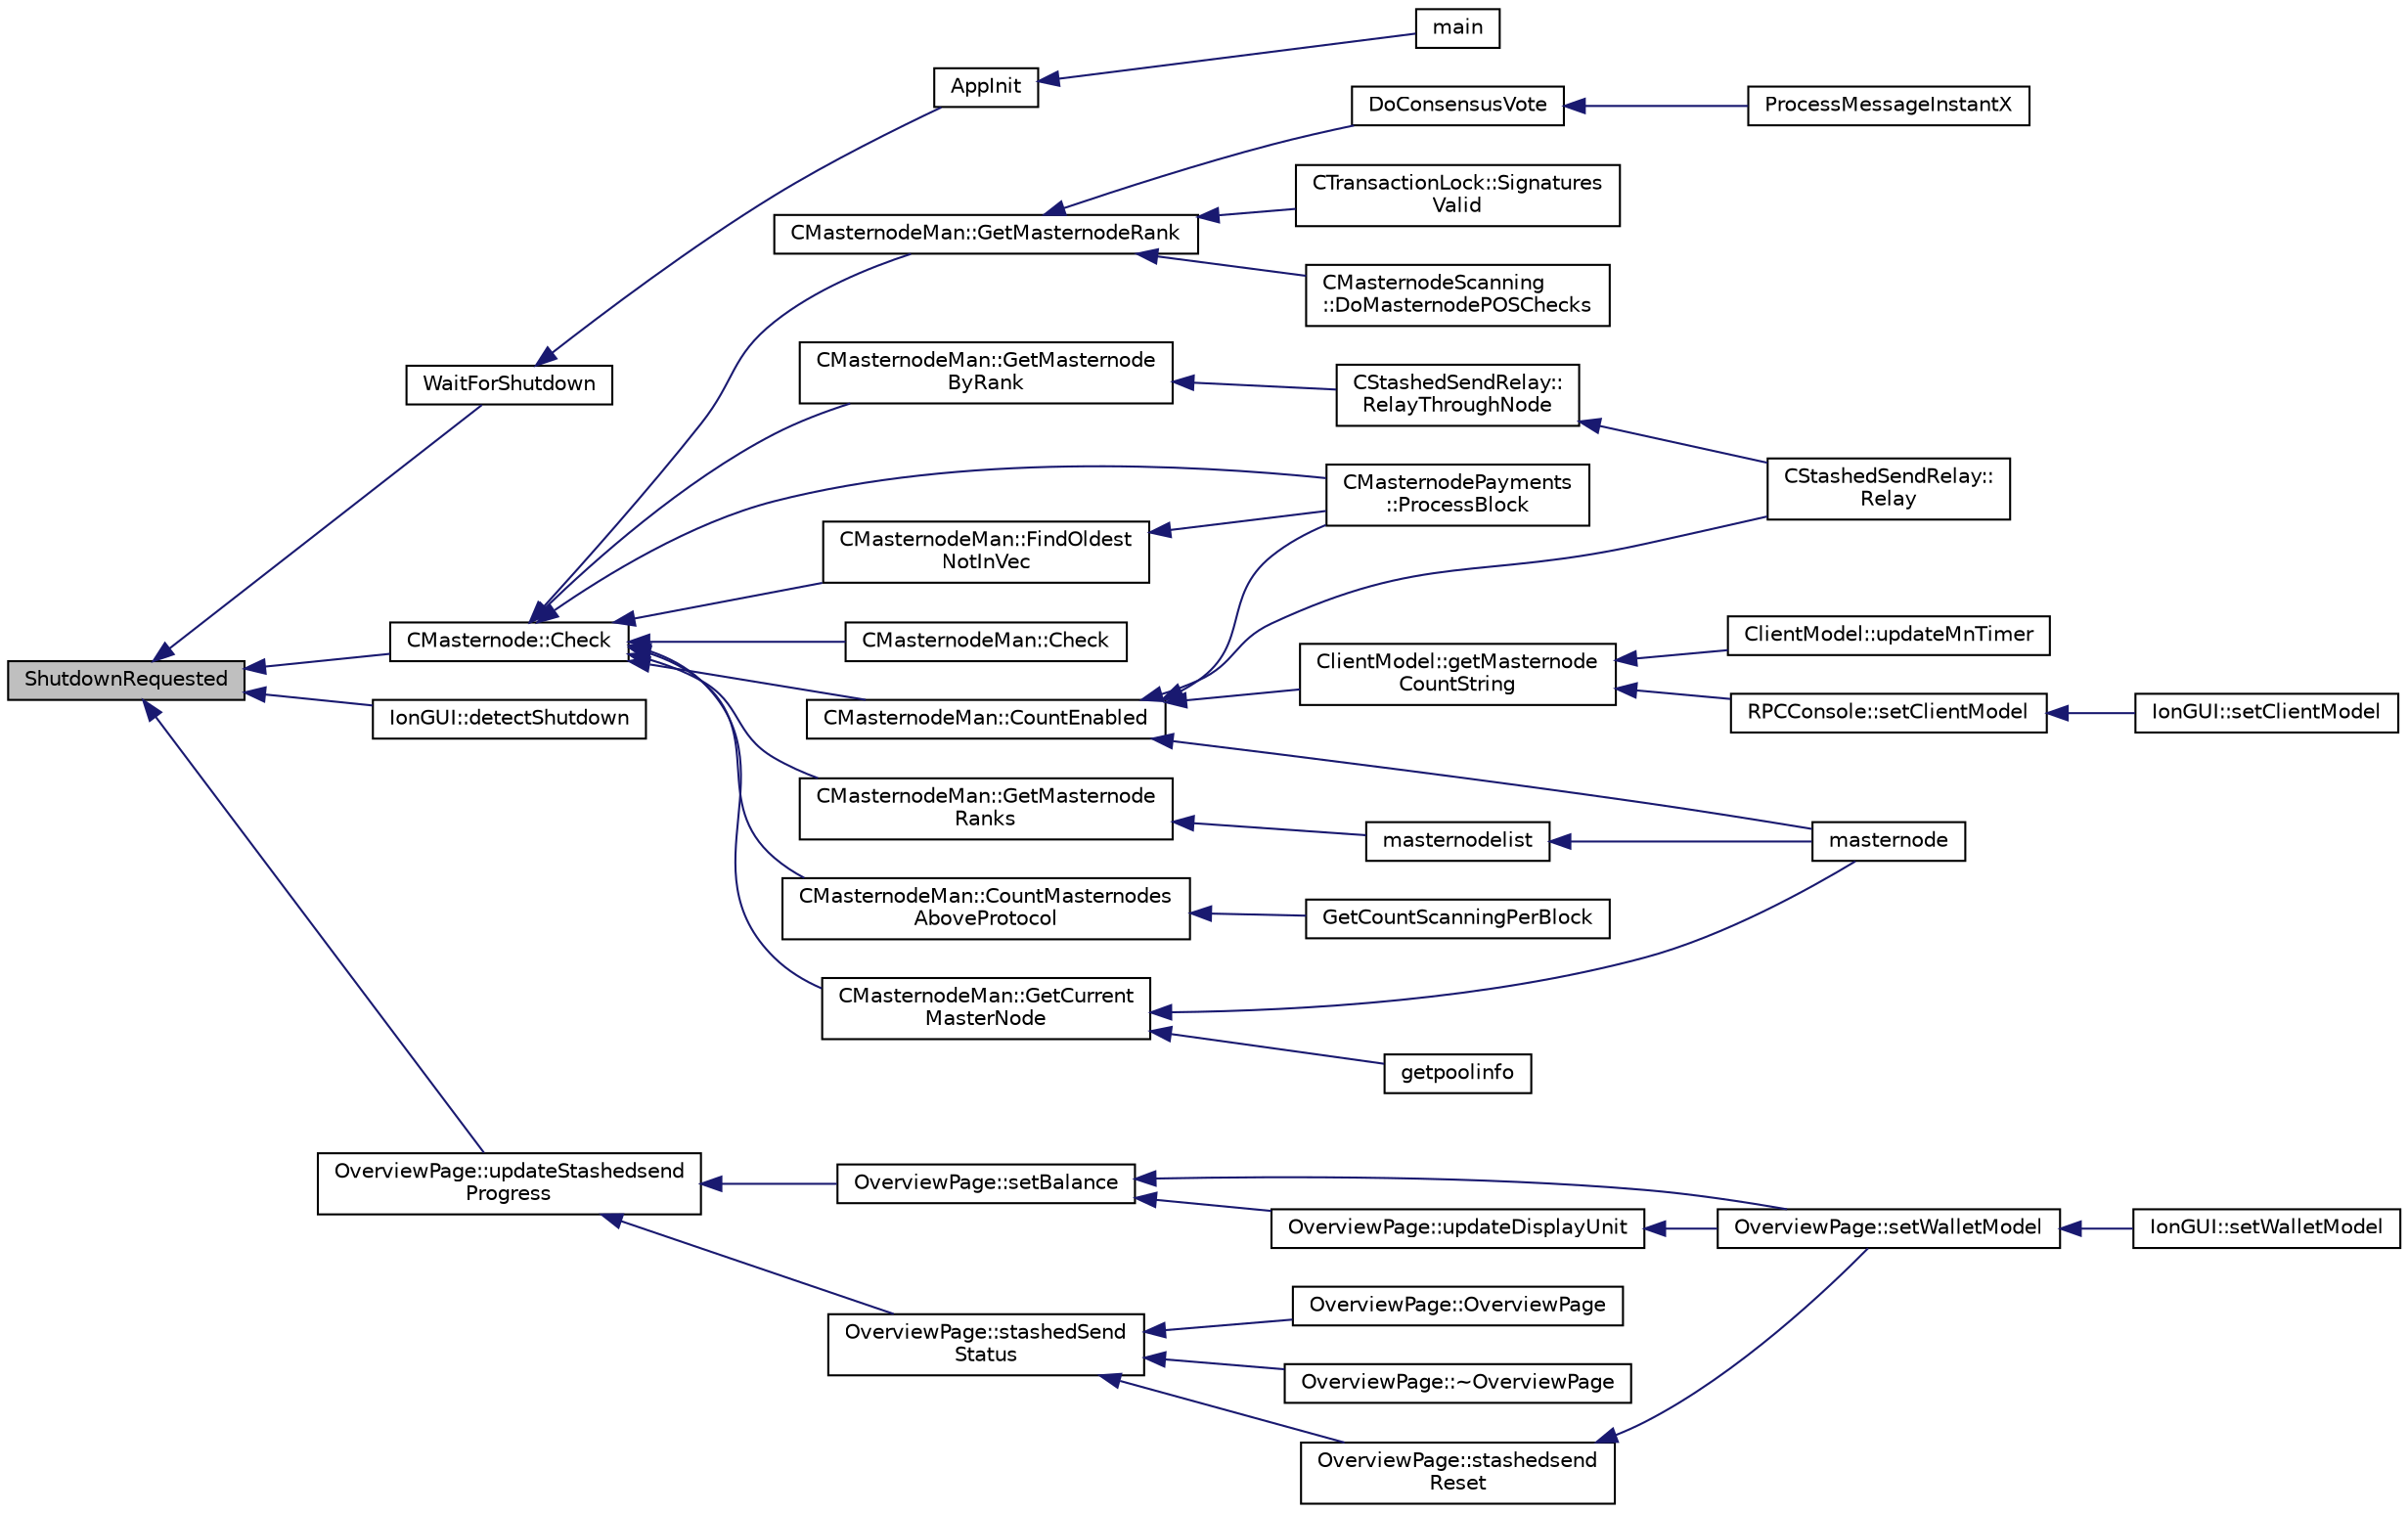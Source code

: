 digraph "ShutdownRequested"
{
  edge [fontname="Helvetica",fontsize="10",labelfontname="Helvetica",labelfontsize="10"];
  node [fontname="Helvetica",fontsize="10",shape=record];
  rankdir="LR";
  Node81 [label="ShutdownRequested",height=0.2,width=0.4,color="black", fillcolor="grey75", style="filled", fontcolor="black"];
  Node81 -> Node82 [dir="back",color="midnightblue",fontsize="10",style="solid",fontname="Helvetica"];
  Node82 [label="WaitForShutdown",height=0.2,width=0.4,color="black", fillcolor="white", style="filled",URL="$d4/d35/iond_8cpp.html#a6435fba5a749975164947d0d771223ab"];
  Node82 -> Node83 [dir="back",color="midnightblue",fontsize="10",style="solid",fontname="Helvetica"];
  Node83 [label="AppInit",height=0.2,width=0.4,color="black", fillcolor="white", style="filled",URL="$d4/d35/iond_8cpp.html#ac59316b767e6984e1285f0531275286b"];
  Node83 -> Node84 [dir="back",color="midnightblue",fontsize="10",style="solid",fontname="Helvetica"];
  Node84 [label="main",height=0.2,width=0.4,color="black", fillcolor="white", style="filled",URL="$d4/d35/iond_8cpp.html#a0ddf1224851353fc92bfbff6f499fa97"];
  Node81 -> Node85 [dir="back",color="midnightblue",fontsize="10",style="solid",fontname="Helvetica"];
  Node85 [label="CMasternode::Check",height=0.2,width=0.4,color="black", fillcolor="white", style="filled",URL="$d6/dac/class_c_masternode.html#a6c5f883b797298678c1cf814faab09a5"];
  Node85 -> Node86 [dir="back",color="midnightblue",fontsize="10",style="solid",fontname="Helvetica"];
  Node86 [label="CMasternodePayments\l::ProcessBlock",height=0.2,width=0.4,color="black", fillcolor="white", style="filled",URL="$dc/d9a/class_c_masternode_payments.html#aa23dfbc148f10f601e9771bfcffea441"];
  Node85 -> Node87 [dir="back",color="midnightblue",fontsize="10",style="solid",fontname="Helvetica"];
  Node87 [label="CMasternodeMan::Check",height=0.2,width=0.4,color="black", fillcolor="white", style="filled",URL="$dc/d6b/class_c_masternode_man.html#a746a5bed8674a37f69f8987a2bd9bcd1"];
  Node85 -> Node88 [dir="back",color="midnightblue",fontsize="10",style="solid",fontname="Helvetica"];
  Node88 [label="CMasternodeMan::CountEnabled",height=0.2,width=0.4,color="black", fillcolor="white", style="filled",URL="$dc/d6b/class_c_masternode_man.html#ae495279a035d7d259375ae95cbde28f4"];
  Node88 -> Node86 [dir="back",color="midnightblue",fontsize="10",style="solid",fontname="Helvetica"];
  Node88 -> Node89 [dir="back",color="midnightblue",fontsize="10",style="solid",fontname="Helvetica"];
  Node89 [label="ClientModel::getMasternode\lCountString",height=0.2,width=0.4,color="black", fillcolor="white", style="filled",URL="$df/d25/class_client_model.html#ab8dae86e417c050723fee66420a333ed"];
  Node89 -> Node90 [dir="back",color="midnightblue",fontsize="10",style="solid",fontname="Helvetica"];
  Node90 [label="ClientModel::updateMnTimer",height=0.2,width=0.4,color="black", fillcolor="white", style="filled",URL="$df/d25/class_client_model.html#a2c343f22834086eb6e6172dbcaf6426c"];
  Node89 -> Node91 [dir="back",color="midnightblue",fontsize="10",style="solid",fontname="Helvetica"];
  Node91 [label="RPCConsole::setClientModel",height=0.2,width=0.4,color="black", fillcolor="white", style="filled",URL="$d7/de8/class_r_p_c_console.html#a355349a33664a07628e9ca22a60f5fa7"];
  Node91 -> Node92 [dir="back",color="midnightblue",fontsize="10",style="solid",fontname="Helvetica"];
  Node92 [label="IonGUI::setClientModel",height=0.2,width=0.4,color="black", fillcolor="white", style="filled",URL="$dc/d0b/class_ion_g_u_i.html#aee0c583c834ce4f4c598c29db83b0680",tooltip="Set the client model. "];
  Node88 -> Node93 [dir="back",color="midnightblue",fontsize="10",style="solid",fontname="Helvetica"];
  Node93 [label="masternode",height=0.2,width=0.4,color="black", fillcolor="white", style="filled",URL="$d5/d6b/rpcstashedsend_8cpp.html#a30609e443aeb47c29ed0878d16b1b5e1"];
  Node88 -> Node94 [dir="back",color="midnightblue",fontsize="10",style="solid",fontname="Helvetica"];
  Node94 [label="CStashedSendRelay::\lRelay",height=0.2,width=0.4,color="black", fillcolor="white", style="filled",URL="$d2/d25/class_c_stashed_send_relay.html#a1466672b4c8f26d5cef789ea42388718"];
  Node85 -> Node95 [dir="back",color="midnightblue",fontsize="10",style="solid",fontname="Helvetica"];
  Node95 [label="CMasternodeMan::CountMasternodes\lAboveProtocol",height=0.2,width=0.4,color="black", fillcolor="white", style="filled",URL="$dc/d6b/class_c_masternode_man.html#a26f97dd108171cfaf20951a5d133c156"];
  Node95 -> Node96 [dir="back",color="midnightblue",fontsize="10",style="solid",fontname="Helvetica"];
  Node96 [label="GetCountScanningPerBlock",height=0.2,width=0.4,color="black", fillcolor="white", style="filled",URL="$dc/d51/masternode-pos_8h.html#a1304125d9df138f06c9dd739b7da9569"];
  Node85 -> Node97 [dir="back",color="midnightblue",fontsize="10",style="solid",fontname="Helvetica"];
  Node97 [label="CMasternodeMan::FindOldest\lNotInVec",height=0.2,width=0.4,color="black", fillcolor="white", style="filled",URL="$dc/d6b/class_c_masternode_man.html#a573f7201b1bc84d277d17c4e165f8842"];
  Node97 -> Node86 [dir="back",color="midnightblue",fontsize="10",style="solid",fontname="Helvetica"];
  Node85 -> Node98 [dir="back",color="midnightblue",fontsize="10",style="solid",fontname="Helvetica"];
  Node98 [label="CMasternodeMan::GetCurrent\lMasterNode",height=0.2,width=0.4,color="black", fillcolor="white", style="filled",URL="$dc/d6b/class_c_masternode_man.html#a2b3a91870855e8fcb9b2b6e00c35197f"];
  Node98 -> Node99 [dir="back",color="midnightblue",fontsize="10",style="solid",fontname="Helvetica"];
  Node99 [label="getpoolinfo",height=0.2,width=0.4,color="black", fillcolor="white", style="filled",URL="$d5/d6b/rpcstashedsend_8cpp.html#aea4471c128eb07bb1b70b4344ac38564"];
  Node98 -> Node93 [dir="back",color="midnightblue",fontsize="10",style="solid",fontname="Helvetica"];
  Node85 -> Node100 [dir="back",color="midnightblue",fontsize="10",style="solid",fontname="Helvetica"];
  Node100 [label="CMasternodeMan::GetMasternodeRank",height=0.2,width=0.4,color="black", fillcolor="white", style="filled",URL="$dc/d6b/class_c_masternode_man.html#a41fd522da90284837d5dcb1e2d2e7d7c"];
  Node100 -> Node101 [dir="back",color="midnightblue",fontsize="10",style="solid",fontname="Helvetica"];
  Node101 [label="DoConsensusVote",height=0.2,width=0.4,color="black", fillcolor="white", style="filled",URL="$d6/d5f/instantx_8h.html#a0753801d6e6eb2cb230a85a6ba6fd371"];
  Node101 -> Node102 [dir="back",color="midnightblue",fontsize="10",style="solid",fontname="Helvetica"];
  Node102 [label="ProcessMessageInstantX",height=0.2,width=0.4,color="black", fillcolor="white", style="filled",URL="$d6/d5f/instantx_8h.html#aa516cb499ead2691d8ab216a499db5d0"];
  Node100 -> Node103 [dir="back",color="midnightblue",fontsize="10",style="solid",fontname="Helvetica"];
  Node103 [label="CTransactionLock::Signatures\lValid",height=0.2,width=0.4,color="black", fillcolor="white", style="filled",URL="$d9/dbb/class_c_transaction_lock.html#a71cb6705a8f0bfb4a8453d3b284e3cf7"];
  Node100 -> Node104 [dir="back",color="midnightblue",fontsize="10",style="solid",fontname="Helvetica"];
  Node104 [label="CMasternodeScanning\l::DoMasternodePOSChecks",height=0.2,width=0.4,color="black", fillcolor="white", style="filled",URL="$d5/d9f/class_c_masternode_scanning.html#a6bc18fb7508f702e2a2d1c3731342f8f"];
  Node85 -> Node105 [dir="back",color="midnightblue",fontsize="10",style="solid",fontname="Helvetica"];
  Node105 [label="CMasternodeMan::GetMasternode\lRanks",height=0.2,width=0.4,color="black", fillcolor="white", style="filled",URL="$dc/d6b/class_c_masternode_man.html#ac06180b4570d5d1b098979c2f59a7a90"];
  Node105 -> Node106 [dir="back",color="midnightblue",fontsize="10",style="solid",fontname="Helvetica"];
  Node106 [label="masternodelist",height=0.2,width=0.4,color="black", fillcolor="white", style="filled",URL="$d5/d6b/rpcstashedsend_8cpp.html#a3a7ed7e37f21eb2912afc6e776f7236c"];
  Node106 -> Node93 [dir="back",color="midnightblue",fontsize="10",style="solid",fontname="Helvetica"];
  Node85 -> Node107 [dir="back",color="midnightblue",fontsize="10",style="solid",fontname="Helvetica"];
  Node107 [label="CMasternodeMan::GetMasternode\lByRank",height=0.2,width=0.4,color="black", fillcolor="white", style="filled",URL="$dc/d6b/class_c_masternode_man.html#ab32afaad2651c69d2f93c68aee466677"];
  Node107 -> Node108 [dir="back",color="midnightblue",fontsize="10",style="solid",fontname="Helvetica"];
  Node108 [label="CStashedSendRelay::\lRelayThroughNode",height=0.2,width=0.4,color="black", fillcolor="white", style="filled",URL="$d2/d25/class_c_stashed_send_relay.html#a3e759315bdccb63c1810582eeffa080e"];
  Node108 -> Node94 [dir="back",color="midnightblue",fontsize="10",style="solid",fontname="Helvetica"];
  Node81 -> Node109 [dir="back",color="midnightblue",fontsize="10",style="solid",fontname="Helvetica"];
  Node109 [label="IonGUI::detectShutdown",height=0.2,width=0.4,color="black", fillcolor="white", style="filled",URL="$dc/d0b/class_ion_g_u_i.html#a7e1012e0065d0f622f74b18211169c56",tooltip="called by a timer to check if fRequestShutdown has been set "];
  Node81 -> Node110 [dir="back",color="midnightblue",fontsize="10",style="solid",fontname="Helvetica"];
  Node110 [label="OverviewPage::updateStashedsend\lProgress",height=0.2,width=0.4,color="black", fillcolor="white", style="filled",URL="$d1/d91/class_overview_page.html#acf4dda06d83173e5c701f4953c6a09aa"];
  Node110 -> Node111 [dir="back",color="midnightblue",fontsize="10",style="solid",fontname="Helvetica"];
  Node111 [label="OverviewPage::setBalance",height=0.2,width=0.4,color="black", fillcolor="white", style="filled",URL="$d1/d91/class_overview_page.html#a070a269ea7c7aacf129e6325fcd8343a"];
  Node111 -> Node112 [dir="back",color="midnightblue",fontsize="10",style="solid",fontname="Helvetica"];
  Node112 [label="OverviewPage::setWalletModel",height=0.2,width=0.4,color="black", fillcolor="white", style="filled",URL="$d1/d91/class_overview_page.html#a2ed52a3a87e9c74fee38fa873c9bc71f"];
  Node112 -> Node113 [dir="back",color="midnightblue",fontsize="10",style="solid",fontname="Helvetica"];
  Node113 [label="IonGUI::setWalletModel",height=0.2,width=0.4,color="black", fillcolor="white", style="filled",URL="$dc/d0b/class_ion_g_u_i.html#a37f87db65498b036d387c705a749c45d",tooltip="Set the wallet model. "];
  Node111 -> Node114 [dir="back",color="midnightblue",fontsize="10",style="solid",fontname="Helvetica"];
  Node114 [label="OverviewPage::updateDisplayUnit",height=0.2,width=0.4,color="black", fillcolor="white", style="filled",URL="$d1/d91/class_overview_page.html#a03f19b9afd9af4b72d9bba7b0c7cf900"];
  Node114 -> Node112 [dir="back",color="midnightblue",fontsize="10",style="solid",fontname="Helvetica"];
  Node110 -> Node115 [dir="back",color="midnightblue",fontsize="10",style="solid",fontname="Helvetica"];
  Node115 [label="OverviewPage::stashedSend\lStatus",height=0.2,width=0.4,color="black", fillcolor="white", style="filled",URL="$d1/d91/class_overview_page.html#ac6d1b3475132a87b31c1510014e4d0e7"];
  Node115 -> Node116 [dir="back",color="midnightblue",fontsize="10",style="solid",fontname="Helvetica"];
  Node116 [label="OverviewPage::OverviewPage",height=0.2,width=0.4,color="black", fillcolor="white", style="filled",URL="$d1/d91/class_overview_page.html#a18c1a29cab6b745b25e701b20f234932"];
  Node115 -> Node117 [dir="back",color="midnightblue",fontsize="10",style="solid",fontname="Helvetica"];
  Node117 [label="OverviewPage::~OverviewPage",height=0.2,width=0.4,color="black", fillcolor="white", style="filled",URL="$d1/d91/class_overview_page.html#a7fd68a7bebc327e3bbef2226b41298aa"];
  Node115 -> Node118 [dir="back",color="midnightblue",fontsize="10",style="solid",fontname="Helvetica"];
  Node118 [label="OverviewPage::stashedsend\lReset",height=0.2,width=0.4,color="black", fillcolor="white", style="filled",URL="$d1/d91/class_overview_page.html#a6b87c065c31ccd136f541edd3bb73134"];
  Node118 -> Node112 [dir="back",color="midnightblue",fontsize="10",style="solid",fontname="Helvetica"];
}
